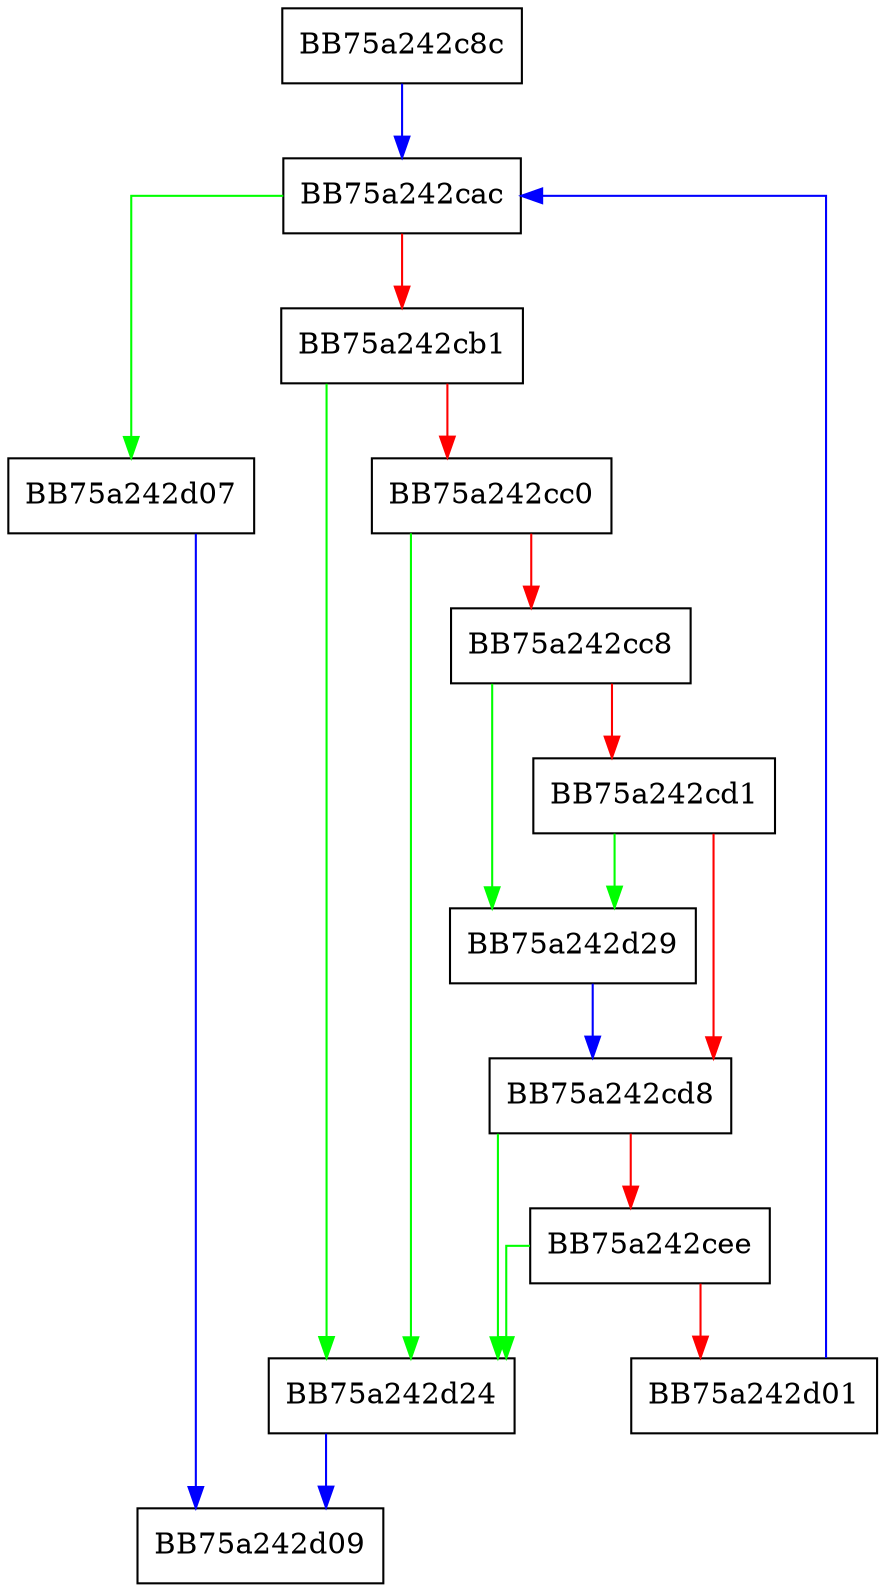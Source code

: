 digraph get_size {
  node [shape="box"];
  graph [splines=ortho];
  BB75a242c8c -> BB75a242cac [color="blue"];
  BB75a242cac -> BB75a242d07 [color="green"];
  BB75a242cac -> BB75a242cb1 [color="red"];
  BB75a242cb1 -> BB75a242d24 [color="green"];
  BB75a242cb1 -> BB75a242cc0 [color="red"];
  BB75a242cc0 -> BB75a242d24 [color="green"];
  BB75a242cc0 -> BB75a242cc8 [color="red"];
  BB75a242cc8 -> BB75a242d29 [color="green"];
  BB75a242cc8 -> BB75a242cd1 [color="red"];
  BB75a242cd1 -> BB75a242d29 [color="green"];
  BB75a242cd1 -> BB75a242cd8 [color="red"];
  BB75a242cd8 -> BB75a242d24 [color="green"];
  BB75a242cd8 -> BB75a242cee [color="red"];
  BB75a242cee -> BB75a242d24 [color="green"];
  BB75a242cee -> BB75a242d01 [color="red"];
  BB75a242d01 -> BB75a242cac [color="blue"];
  BB75a242d07 -> BB75a242d09 [color="blue"];
  BB75a242d24 -> BB75a242d09 [color="blue"];
  BB75a242d29 -> BB75a242cd8 [color="blue"];
}